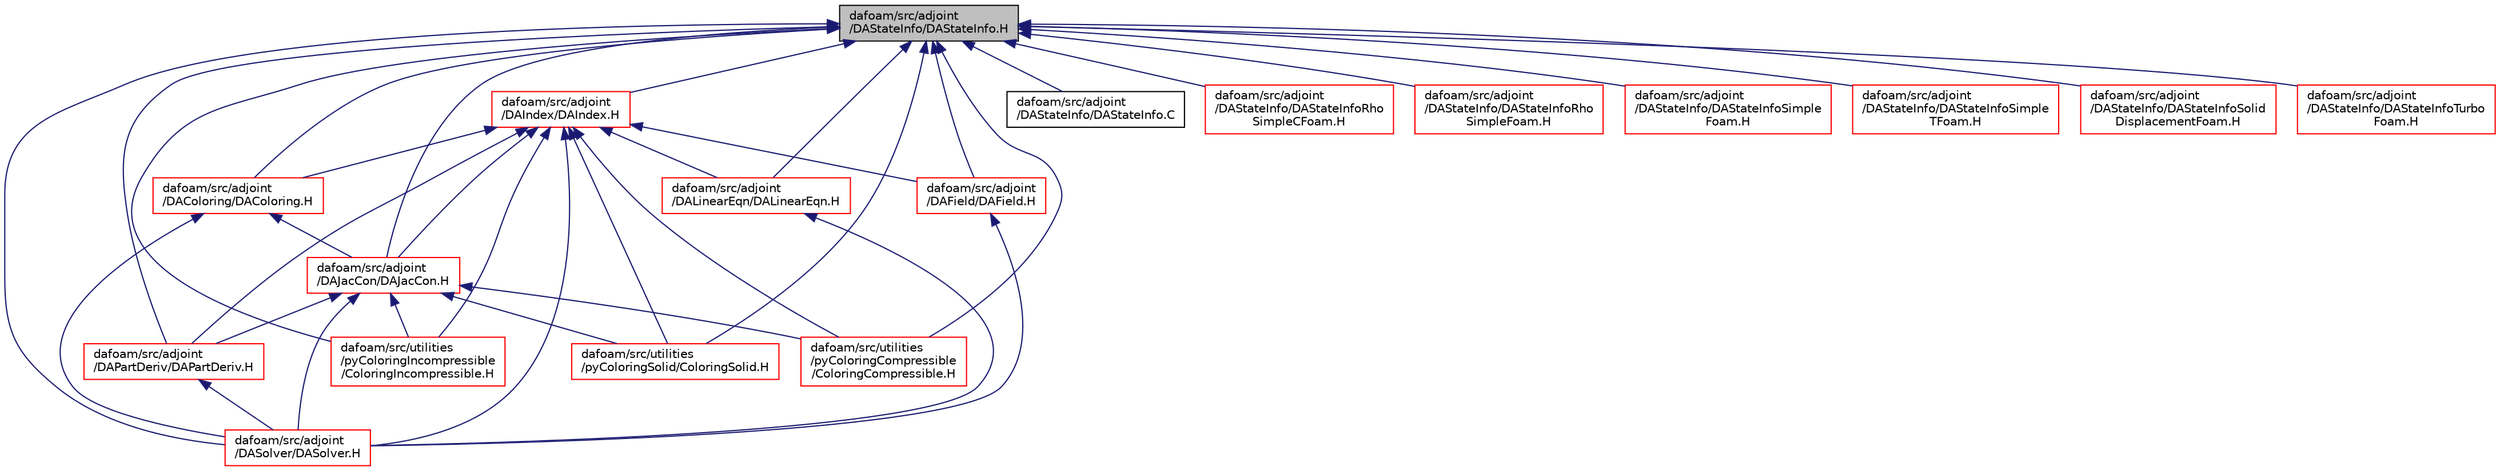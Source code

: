 digraph "dafoam/src/adjoint/DAStateInfo/DAStateInfo.H"
{
  bgcolor="transparent";
  edge [fontname="Helvetica",fontsize="10",labelfontname="Helvetica",labelfontsize="10"];
  node [fontname="Helvetica",fontsize="10",shape=record];
  Node22 [label="dafoam/src/adjoint\l/DAStateInfo/DAStateInfo.H",height=0.2,width=0.4,color="black", fillcolor="grey75", style="filled", fontcolor="black"];
  Node22 -> Node23 [dir="back",color="midnightblue",fontsize="10",style="solid",fontname="Helvetica"];
  Node23 [label="dafoam/src/adjoint\l/DAColoring/DAColoring.H",height=0.2,width=0.4,color="red",URL="$DAColoring_8H.html"];
  Node23 -> Node25 [dir="back",color="midnightblue",fontsize="10",style="solid",fontname="Helvetica"];
  Node25 [label="dafoam/src/adjoint\l/DAJacCon/DAJacCon.H",height=0.2,width=0.4,color="red",URL="$DAJacCon_8H.html"];
  Node25 -> Node33 [dir="back",color="midnightblue",fontsize="10",style="solid",fontname="Helvetica"];
  Node33 [label="dafoam/src/adjoint\l/DAPartDeriv/DAPartDeriv.H",height=0.2,width=0.4,color="red",URL="$DAPartDeriv_8H.html"];
  Node33 -> Node51 [dir="back",color="midnightblue",fontsize="10",style="solid",fontname="Helvetica"];
  Node51 [label="dafoam/src/adjoint\l/DASolver/DASolver.H",height=0.2,width=0.4,color="red",URL="$DASolver_8H.html"];
  Node25 -> Node51 [dir="back",color="midnightblue",fontsize="10",style="solid",fontname="Helvetica"];
  Node25 -> Node67 [dir="back",color="midnightblue",fontsize="10",style="solid",fontname="Helvetica"];
  Node67 [label="dafoam/src/utilities\l/pyColoringCompressible\l/ColoringCompressible.H",height=0.2,width=0.4,color="red",URL="$ColoringCompressible_8H.html"];
  Node25 -> Node69 [dir="back",color="midnightblue",fontsize="10",style="solid",fontname="Helvetica"];
  Node69 [label="dafoam/src/utilities\l/pyColoringIncompressible\l/ColoringIncompressible.H",height=0.2,width=0.4,color="red",URL="$ColoringIncompressible_8H.html"];
  Node25 -> Node71 [dir="back",color="midnightblue",fontsize="10",style="solid",fontname="Helvetica"];
  Node71 [label="dafoam/src/utilities\l/pyColoringSolid/ColoringSolid.H",height=0.2,width=0.4,color="red",URL="$ColoringSolid_8H.html"];
  Node23 -> Node51 [dir="back",color="midnightblue",fontsize="10",style="solid",fontname="Helvetica"];
  Node22 -> Node73 [dir="back",color="midnightblue",fontsize="10",style="solid",fontname="Helvetica"];
  Node73 [label="dafoam/src/adjoint\l/DAField/DAField.H",height=0.2,width=0.4,color="red",URL="$DAField_8H.html"];
  Node73 -> Node51 [dir="back",color="midnightblue",fontsize="10",style="solid",fontname="Helvetica"];
  Node22 -> Node101 [dir="back",color="midnightblue",fontsize="10",style="solid",fontname="Helvetica"];
  Node101 [label="dafoam/src/adjoint\l/DAIndex/DAIndex.H",height=0.2,width=0.4,color="red",URL="$DAIndex_8H.html"];
  Node101 -> Node23 [dir="back",color="midnightblue",fontsize="10",style="solid",fontname="Helvetica"];
  Node101 -> Node73 [dir="back",color="midnightblue",fontsize="10",style="solid",fontname="Helvetica"];
  Node101 -> Node25 [dir="back",color="midnightblue",fontsize="10",style="solid",fontname="Helvetica"];
  Node101 -> Node107 [dir="back",color="midnightblue",fontsize="10",style="solid",fontname="Helvetica"];
  Node107 [label="dafoam/src/adjoint\l/DALinearEqn/DALinearEqn.H",height=0.2,width=0.4,color="red",URL="$DALinearEqn_8H.html"];
  Node107 -> Node51 [dir="back",color="midnightblue",fontsize="10",style="solid",fontname="Helvetica"];
  Node101 -> Node33 [dir="back",color="midnightblue",fontsize="10",style="solid",fontname="Helvetica"];
  Node101 -> Node51 [dir="back",color="midnightblue",fontsize="10",style="solid",fontname="Helvetica"];
  Node101 -> Node67 [dir="back",color="midnightblue",fontsize="10",style="solid",fontname="Helvetica"];
  Node101 -> Node69 [dir="back",color="midnightblue",fontsize="10",style="solid",fontname="Helvetica"];
  Node101 -> Node71 [dir="back",color="midnightblue",fontsize="10",style="solid",fontname="Helvetica"];
  Node22 -> Node25 [dir="back",color="midnightblue",fontsize="10",style="solid",fontname="Helvetica"];
  Node22 -> Node107 [dir="back",color="midnightblue",fontsize="10",style="solid",fontname="Helvetica"];
  Node22 -> Node33 [dir="back",color="midnightblue",fontsize="10",style="solid",fontname="Helvetica"];
  Node22 -> Node51 [dir="back",color="midnightblue",fontsize="10",style="solid",fontname="Helvetica"];
  Node22 -> Node109 [dir="back",color="midnightblue",fontsize="10",style="solid",fontname="Helvetica"];
  Node109 [label="dafoam/src/adjoint\l/DAStateInfo/DAStateInfo.C",height=0.2,width=0.4,color="black",URL="$DAStateInfo_8C.html"];
  Node22 -> Node110 [dir="back",color="midnightblue",fontsize="10",style="solid",fontname="Helvetica"];
  Node110 [label="dafoam/src/adjoint\l/DAStateInfo/DAStateInfoRho\lSimpleCFoam.H",height=0.2,width=0.4,color="red",URL="$DAStateInfoRhoSimpleCFoam_8H.html"];
  Node22 -> Node112 [dir="back",color="midnightblue",fontsize="10",style="solid",fontname="Helvetica"];
  Node112 [label="dafoam/src/adjoint\l/DAStateInfo/DAStateInfoRho\lSimpleFoam.H",height=0.2,width=0.4,color="red",URL="$DAStateInfoRhoSimpleFoam_8H.html"];
  Node22 -> Node114 [dir="back",color="midnightblue",fontsize="10",style="solid",fontname="Helvetica"];
  Node114 [label="dafoam/src/adjoint\l/DAStateInfo/DAStateInfoSimple\lFoam.H",height=0.2,width=0.4,color="red",URL="$DAStateInfoSimpleFoam_8H.html"];
  Node22 -> Node116 [dir="back",color="midnightblue",fontsize="10",style="solid",fontname="Helvetica"];
  Node116 [label="dafoam/src/adjoint\l/DAStateInfo/DAStateInfoSimple\lTFoam.H",height=0.2,width=0.4,color="red",URL="$DAStateInfoSimpleTFoam_8H.html"];
  Node22 -> Node118 [dir="back",color="midnightblue",fontsize="10",style="solid",fontname="Helvetica"];
  Node118 [label="dafoam/src/adjoint\l/DAStateInfo/DAStateInfoSolid\lDisplacementFoam.H",height=0.2,width=0.4,color="red",URL="$DAStateInfoSolidDisplacementFoam_8H.html"];
  Node22 -> Node120 [dir="back",color="midnightblue",fontsize="10",style="solid",fontname="Helvetica"];
  Node120 [label="dafoam/src/adjoint\l/DAStateInfo/DAStateInfoTurbo\lFoam.H",height=0.2,width=0.4,color="red",URL="$DAStateInfoTurboFoam_8H.html"];
  Node22 -> Node67 [dir="back",color="midnightblue",fontsize="10",style="solid",fontname="Helvetica"];
  Node22 -> Node69 [dir="back",color="midnightblue",fontsize="10",style="solid",fontname="Helvetica"];
  Node22 -> Node71 [dir="back",color="midnightblue",fontsize="10",style="solid",fontname="Helvetica"];
}
